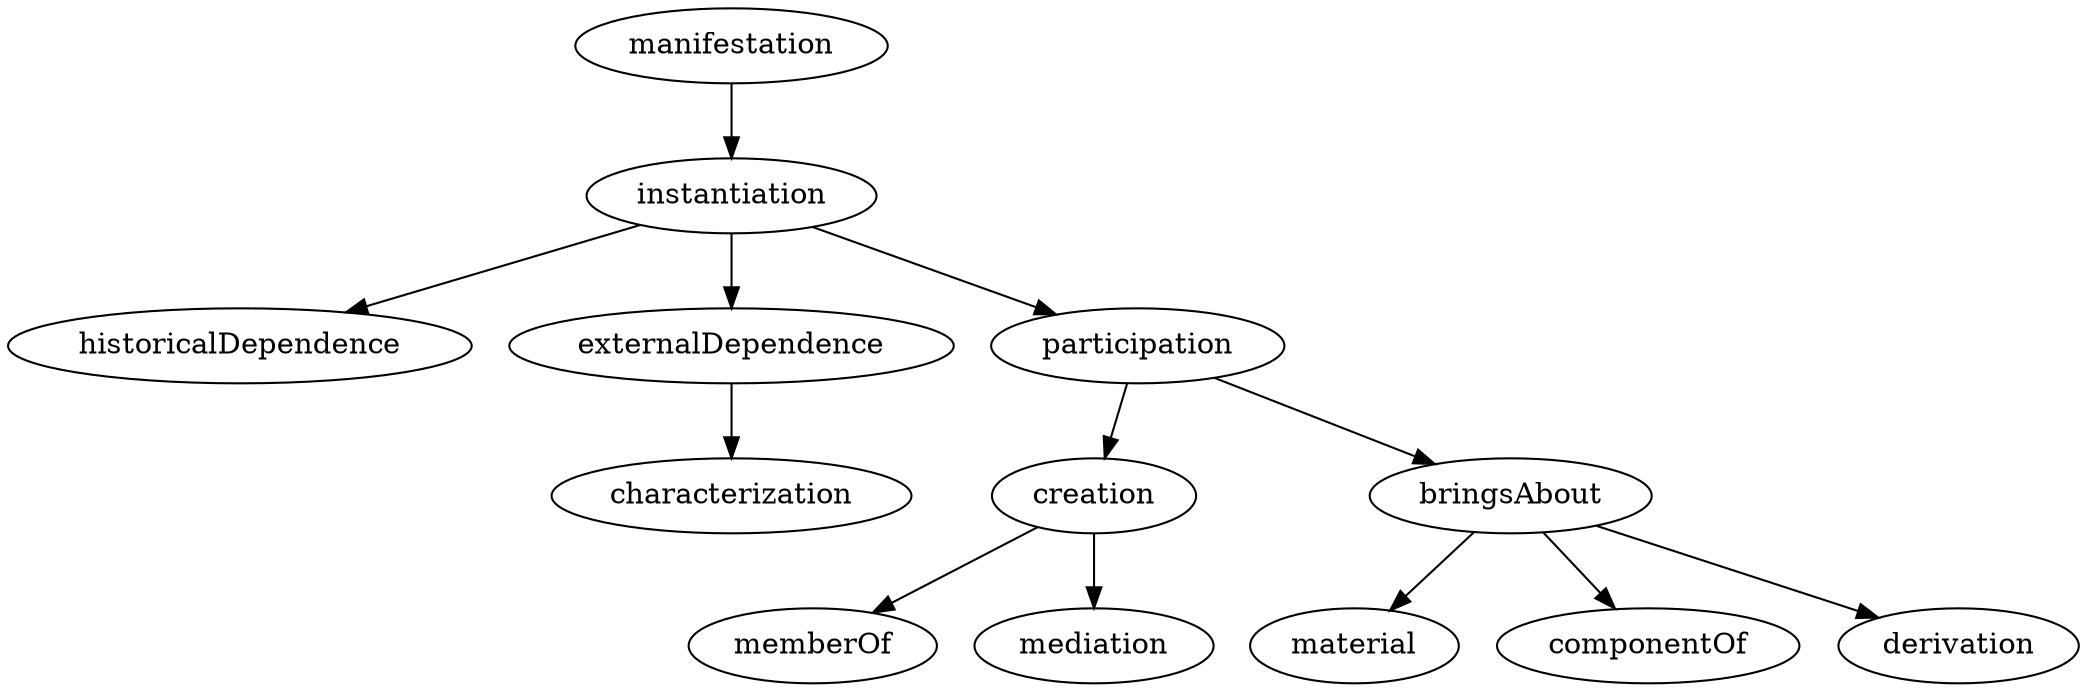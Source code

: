 strict digraph  {
manifestation;
instantiation;
historicalDependence;
externalDependence;
participation;
creation;
bringsAbout;
memberOf;
mediation;
characterization;
material;
componentOf;
derivation;
manifestation -> instantiation;
instantiation -> historicalDependence;
instantiation -> externalDependence;
instantiation -> participation;
externalDependence -> characterization;
participation -> creation;
participation -> bringsAbout;
creation -> memberOf;
creation -> mediation;
bringsAbout -> material;
bringsAbout -> componentOf;
bringsAbout -> derivation;
}

